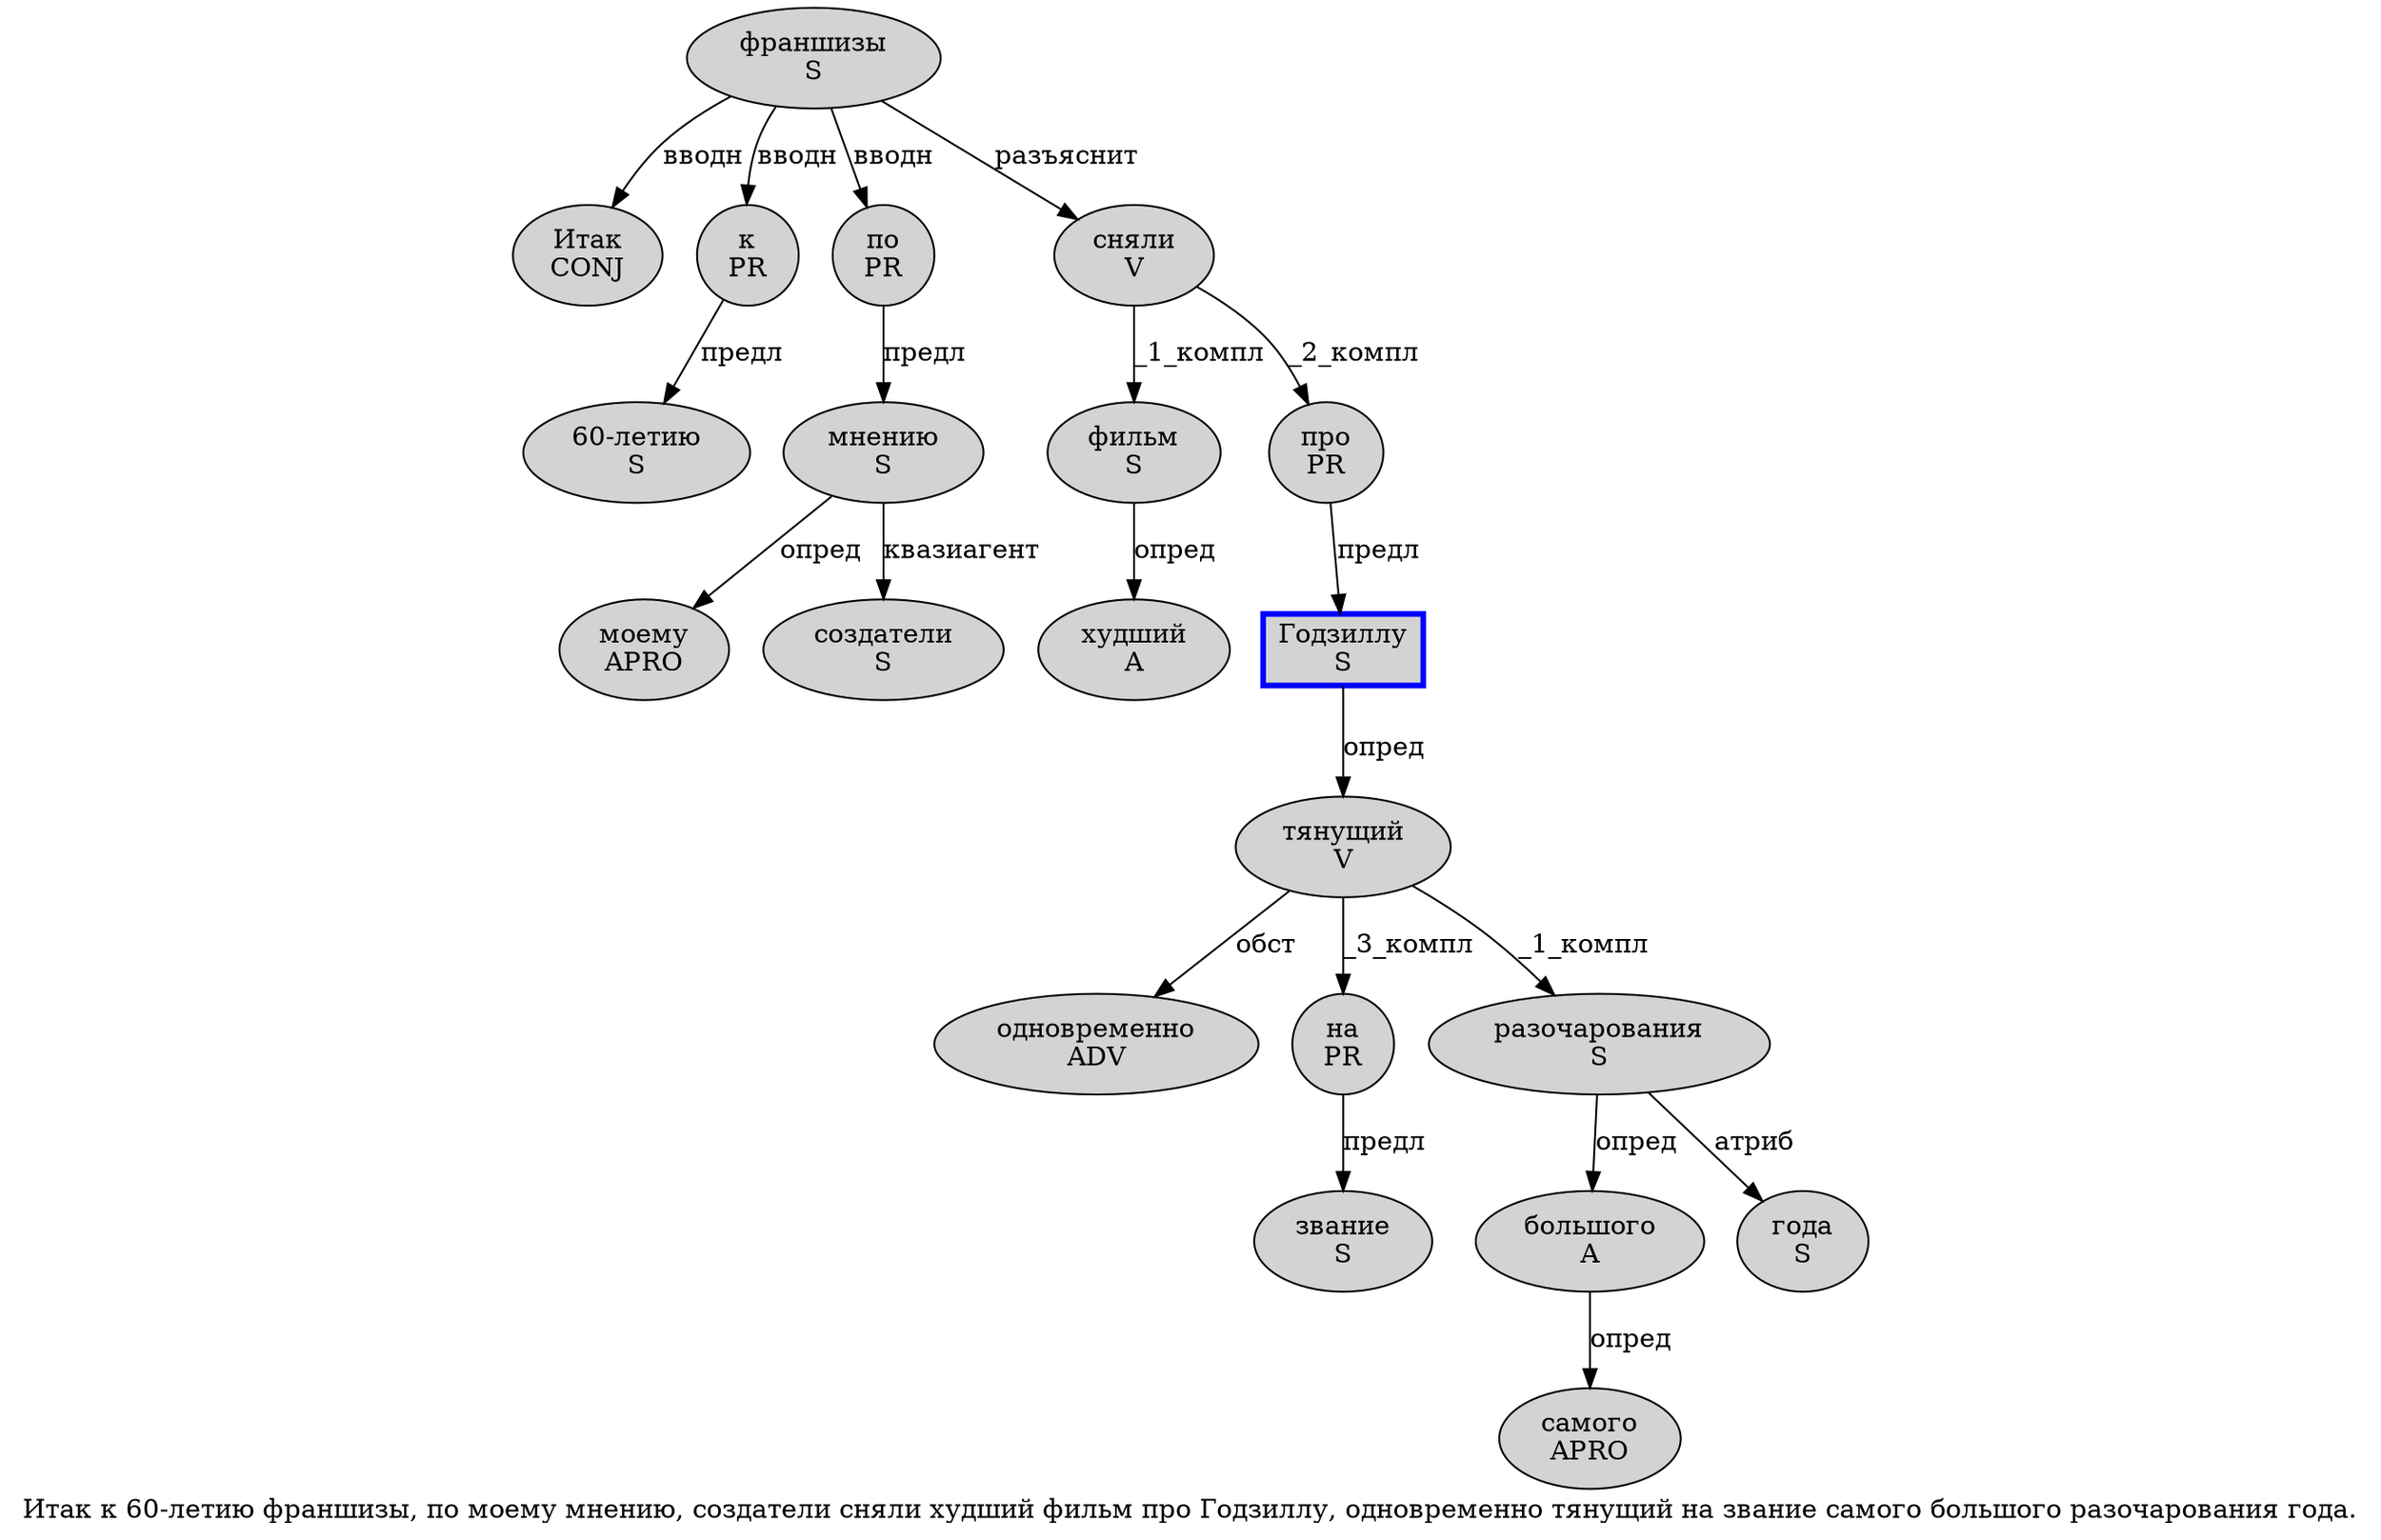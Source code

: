digraph SENTENCE_4616 {
	graph [label="Итак к 60-летию франшизы, по моему мнению, создатели сняли худший фильм про Годзиллу, одновременно тянущий на звание самого большого разочарования года."]
	node [style=filled]
		0 [label="Итак
CONJ" color="" fillcolor=lightgray penwidth=1 shape=ellipse]
		1 [label="к
PR" color="" fillcolor=lightgray penwidth=1 shape=ellipse]
		2 [label="60-летию
S" color="" fillcolor=lightgray penwidth=1 shape=ellipse]
		3 [label="франшизы
S" color="" fillcolor=lightgray penwidth=1 shape=ellipse]
		5 [label="по
PR" color="" fillcolor=lightgray penwidth=1 shape=ellipse]
		6 [label="моему
APRO" color="" fillcolor=lightgray penwidth=1 shape=ellipse]
		7 [label="мнению
S" color="" fillcolor=lightgray penwidth=1 shape=ellipse]
		9 [label="создатели
S" color="" fillcolor=lightgray penwidth=1 shape=ellipse]
		10 [label="сняли
V" color="" fillcolor=lightgray penwidth=1 shape=ellipse]
		11 [label="худший
A" color="" fillcolor=lightgray penwidth=1 shape=ellipse]
		12 [label="фильм
S" color="" fillcolor=lightgray penwidth=1 shape=ellipse]
		13 [label="про
PR" color="" fillcolor=lightgray penwidth=1 shape=ellipse]
		14 [label="Годзиллу
S" color=blue fillcolor=lightgray penwidth=3 shape=box]
		16 [label="одновременно
ADV" color="" fillcolor=lightgray penwidth=1 shape=ellipse]
		17 [label="тянущий
V" color="" fillcolor=lightgray penwidth=1 shape=ellipse]
		18 [label="на
PR" color="" fillcolor=lightgray penwidth=1 shape=ellipse]
		19 [label="звание
S" color="" fillcolor=lightgray penwidth=1 shape=ellipse]
		20 [label="самого
APRO" color="" fillcolor=lightgray penwidth=1 shape=ellipse]
		21 [label="большого
A" color="" fillcolor=lightgray penwidth=1 shape=ellipse]
		22 [label="разочарования
S" color="" fillcolor=lightgray penwidth=1 shape=ellipse]
		23 [label="года
S" color="" fillcolor=lightgray penwidth=1 shape=ellipse]
			7 -> 6 [label="опред"]
			7 -> 9 [label="квазиагент"]
			5 -> 7 [label="предл"]
			10 -> 12 [label="_1_компл"]
			10 -> 13 [label="_2_компл"]
			22 -> 21 [label="опред"]
			22 -> 23 [label="атриб"]
			21 -> 20 [label="опред"]
			17 -> 16 [label="обст"]
			17 -> 18 [label="_3_компл"]
			17 -> 22 [label="_1_компл"]
			18 -> 19 [label="предл"]
			3 -> 0 [label="вводн"]
			3 -> 1 [label="вводн"]
			3 -> 5 [label="вводн"]
			3 -> 10 [label="разъяснит"]
			1 -> 2 [label="предл"]
			12 -> 11 [label="опред"]
			14 -> 17 [label="опред"]
			13 -> 14 [label="предл"]
}